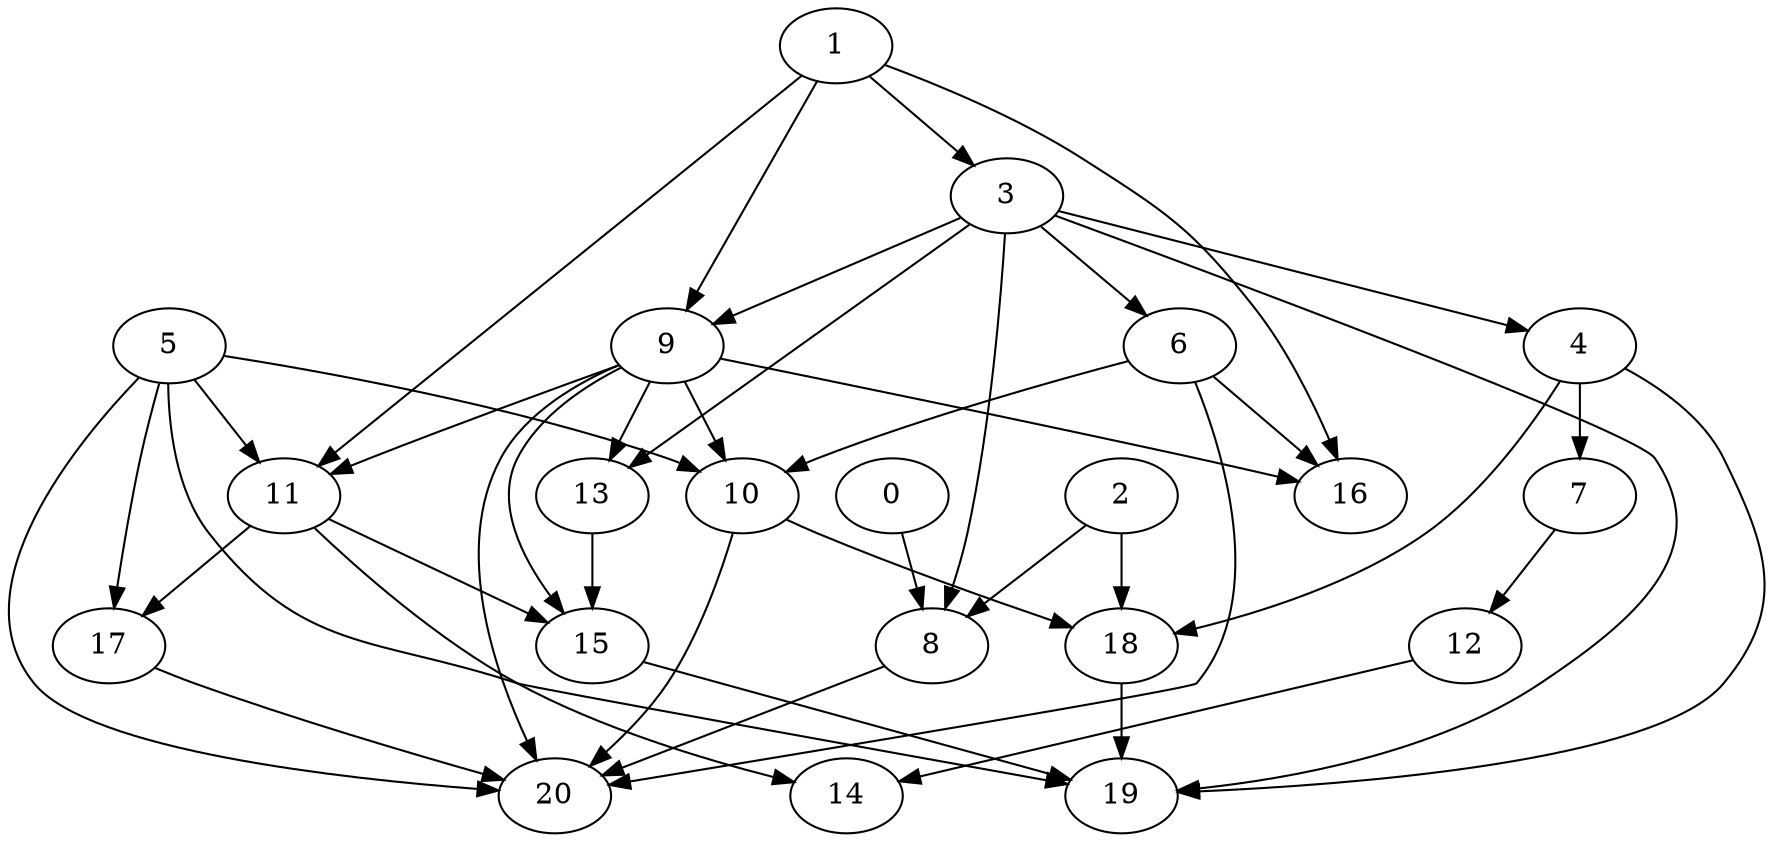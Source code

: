 digraph "Random_Nodes_21_Density_2.00_CCR_1.00_WeightType_Random_Heterogeneous-4-2-strong" {
1 [Weight=14];
3 [Weight=11];
9 [Weight=14];
4 [Weight=7];
0 [Weight=21];
2 [Weight=11];
5 [Weight=5];
7 [Weight=9];
6 [Weight=9];
11 [Weight=11];
8 [Weight=18];
13 [Weight=21];
12 [Weight=23];
10 [Weight=5];
17 [Weight=11];
18 [Weight=7];
20 [Weight=18];
15 [Weight=5];
16 [Weight=11];
19 [Weight=9];
14 [Weight=5];
6 -> 10 [Weight=7];
5 -> 11 [Weight=3];
9 -> 20 [Weight=10];
6 -> 20 [Weight=9];
8 -> 20 [Weight=5];
4 -> 18 [Weight=4];
2 -> 18 [Weight=2];
1 -> 11 [Weight=7];
9 -> 13 [Weight=9];
13 -> 15 [Weight=3];
0 -> 8 [Weight=8];
18 -> 19 [Weight=10];
1 -> 9 [Weight=6];
10 -> 18 [Weight=2];
3 -> 13 [Weight=2];
3 -> 4 [Weight=7];
6 -> 16 [Weight=6];
9 -> 16 [Weight=5];
12 -> 14 [Weight=8];
3 -> 8 [Weight=3];
11 -> 17 [Weight=5];
11 -> 14 [Weight=6];
1 -> 16 [Weight=10];
7 -> 12 [Weight=9];
5 -> 10 [Weight=7];
5 -> 20 [Weight=4];
3 -> 9 [Weight=3];
2 -> 8 [Weight=5];
10 -> 20 [Weight=6];
5 -> 17 [Weight=2];
15 -> 19 [Weight=2];
9 -> 10 [Weight=10];
5 -> 19 [Weight=7];
4 -> 7 [Weight=10];
11 -> 15 [Weight=7];
9 -> 15 [Weight=10];
3 -> 19 [Weight=3];
1 -> 3 [Weight=3];
4 -> 19 [Weight=2];
17 -> 20 [Weight=4];
3 -> 6 [Weight=5];
9 -> 11 [Weight=10];
}
